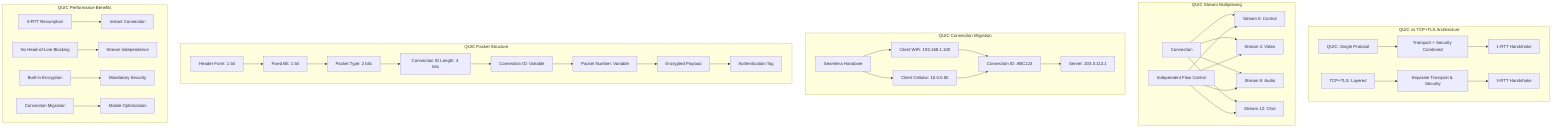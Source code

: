 graph TB
    subgraph "QUIC vs TCP+TLS Architecture"
        A[QUIC: Single Protocol] --> B[Transport + Security Combined]
        C[TCP+TLS: Layered] --> D[Separate Transport & Security]
        B --> E[1-RTT Handshake]
        D --> F[3-RTT Handshake]
    end
    
    subgraph "QUIC Stream Multiplexing"
        G[Connection] --> H[Stream 0: Control]
        G --> I[Stream 4: Video]
        G --> J[Stream 8: Audio]
        G --> K[Stream 12: Chat]
        L[Independent Flow Control] --> H
        L --> I
        L --> J
        L --> K
    end
    
    subgraph "QUIC Connection Migration"
        M[Client WiFi: 192.168.1.100] --> N[Connection ID: ABC123]
        O[Client Cellular: 10.0.0.50] --> N
        N --> P[Server: 203.0.113.1]
        Q[Seamless Handover] --> M
        Q --> O
    end
    
    subgraph "QUIC Packet Structure"
        R[Header Form: 1 bit] --> S[Fixed Bit: 1 bit]
        S --> T[Packet Type: 2 bits]
        T --> U[Connection ID Length: 4 bits]
        U --> V[Connection ID: Variable]
        V --> W[Packet Number: Variable]
        W --> X[Encrypted Payload]
        X --> Y[Authentication Tag]
    end
    
    subgraph "QUIC Performance Benefits"
        Z[0-RTT Resumption] --> AA[Instant Connection]
        BB[No Head-of-Line Blocking] --> CC[Stream Independence]
        DD[Built-in Encryption] --> EE[Mandatory Security]
        FF[Connection Migration] --> GG[Mobile Optimization]
    end